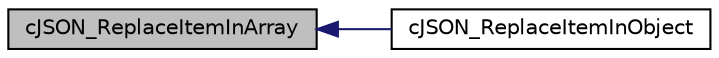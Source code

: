 digraph "cJSON_ReplaceItemInArray"
{
  edge [fontname="Helvetica",fontsize="10",labelfontname="Helvetica",labelfontsize="10"];
  node [fontname="Helvetica",fontsize="10",shape=record];
  rankdir="LR";
  Node1 [label="cJSON_ReplaceItemInArray",height=0.2,width=0.4,color="black", fillcolor="grey75", style="filled", fontcolor="black"];
  Node1 -> Node2 [dir="back",color="midnightblue",fontsize="10",style="solid",fontname="Helvetica"];
  Node2 [label="cJSON_ReplaceItemInObject",height=0.2,width=0.4,color="black", fillcolor="white", style="filled",URL="$c_j_s_o_n_8h.html#a31202ffebc9e4f86c3db12f9793b6800"];
}
